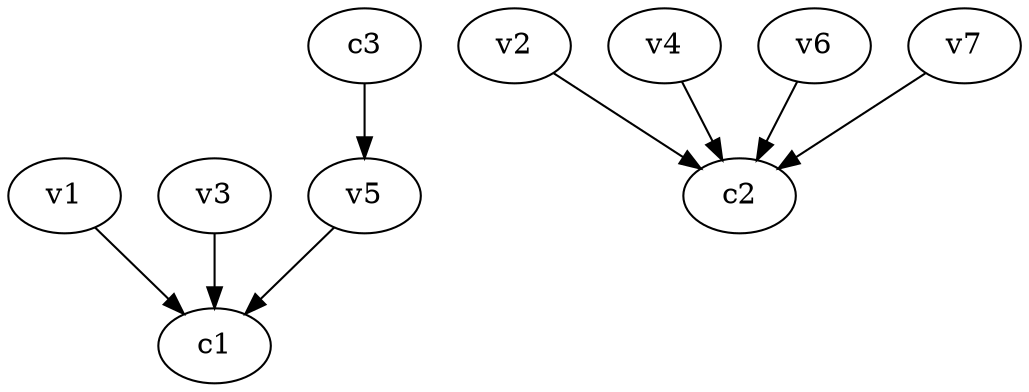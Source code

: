strict digraph  {
c1;
c2;
c3;
v1;
v2;
v3;
v4;
v5;
v6;
v7;
c3 -> v5  [weight=1];
v1 -> c1  [weight=1];
v2 -> c2  [weight=1];
v3 -> c1  [weight=1];
v4 -> c2  [weight=1];
v5 -> c1  [weight=1];
v6 -> c2  [weight=1];
v7 -> c2  [weight=1];
}
